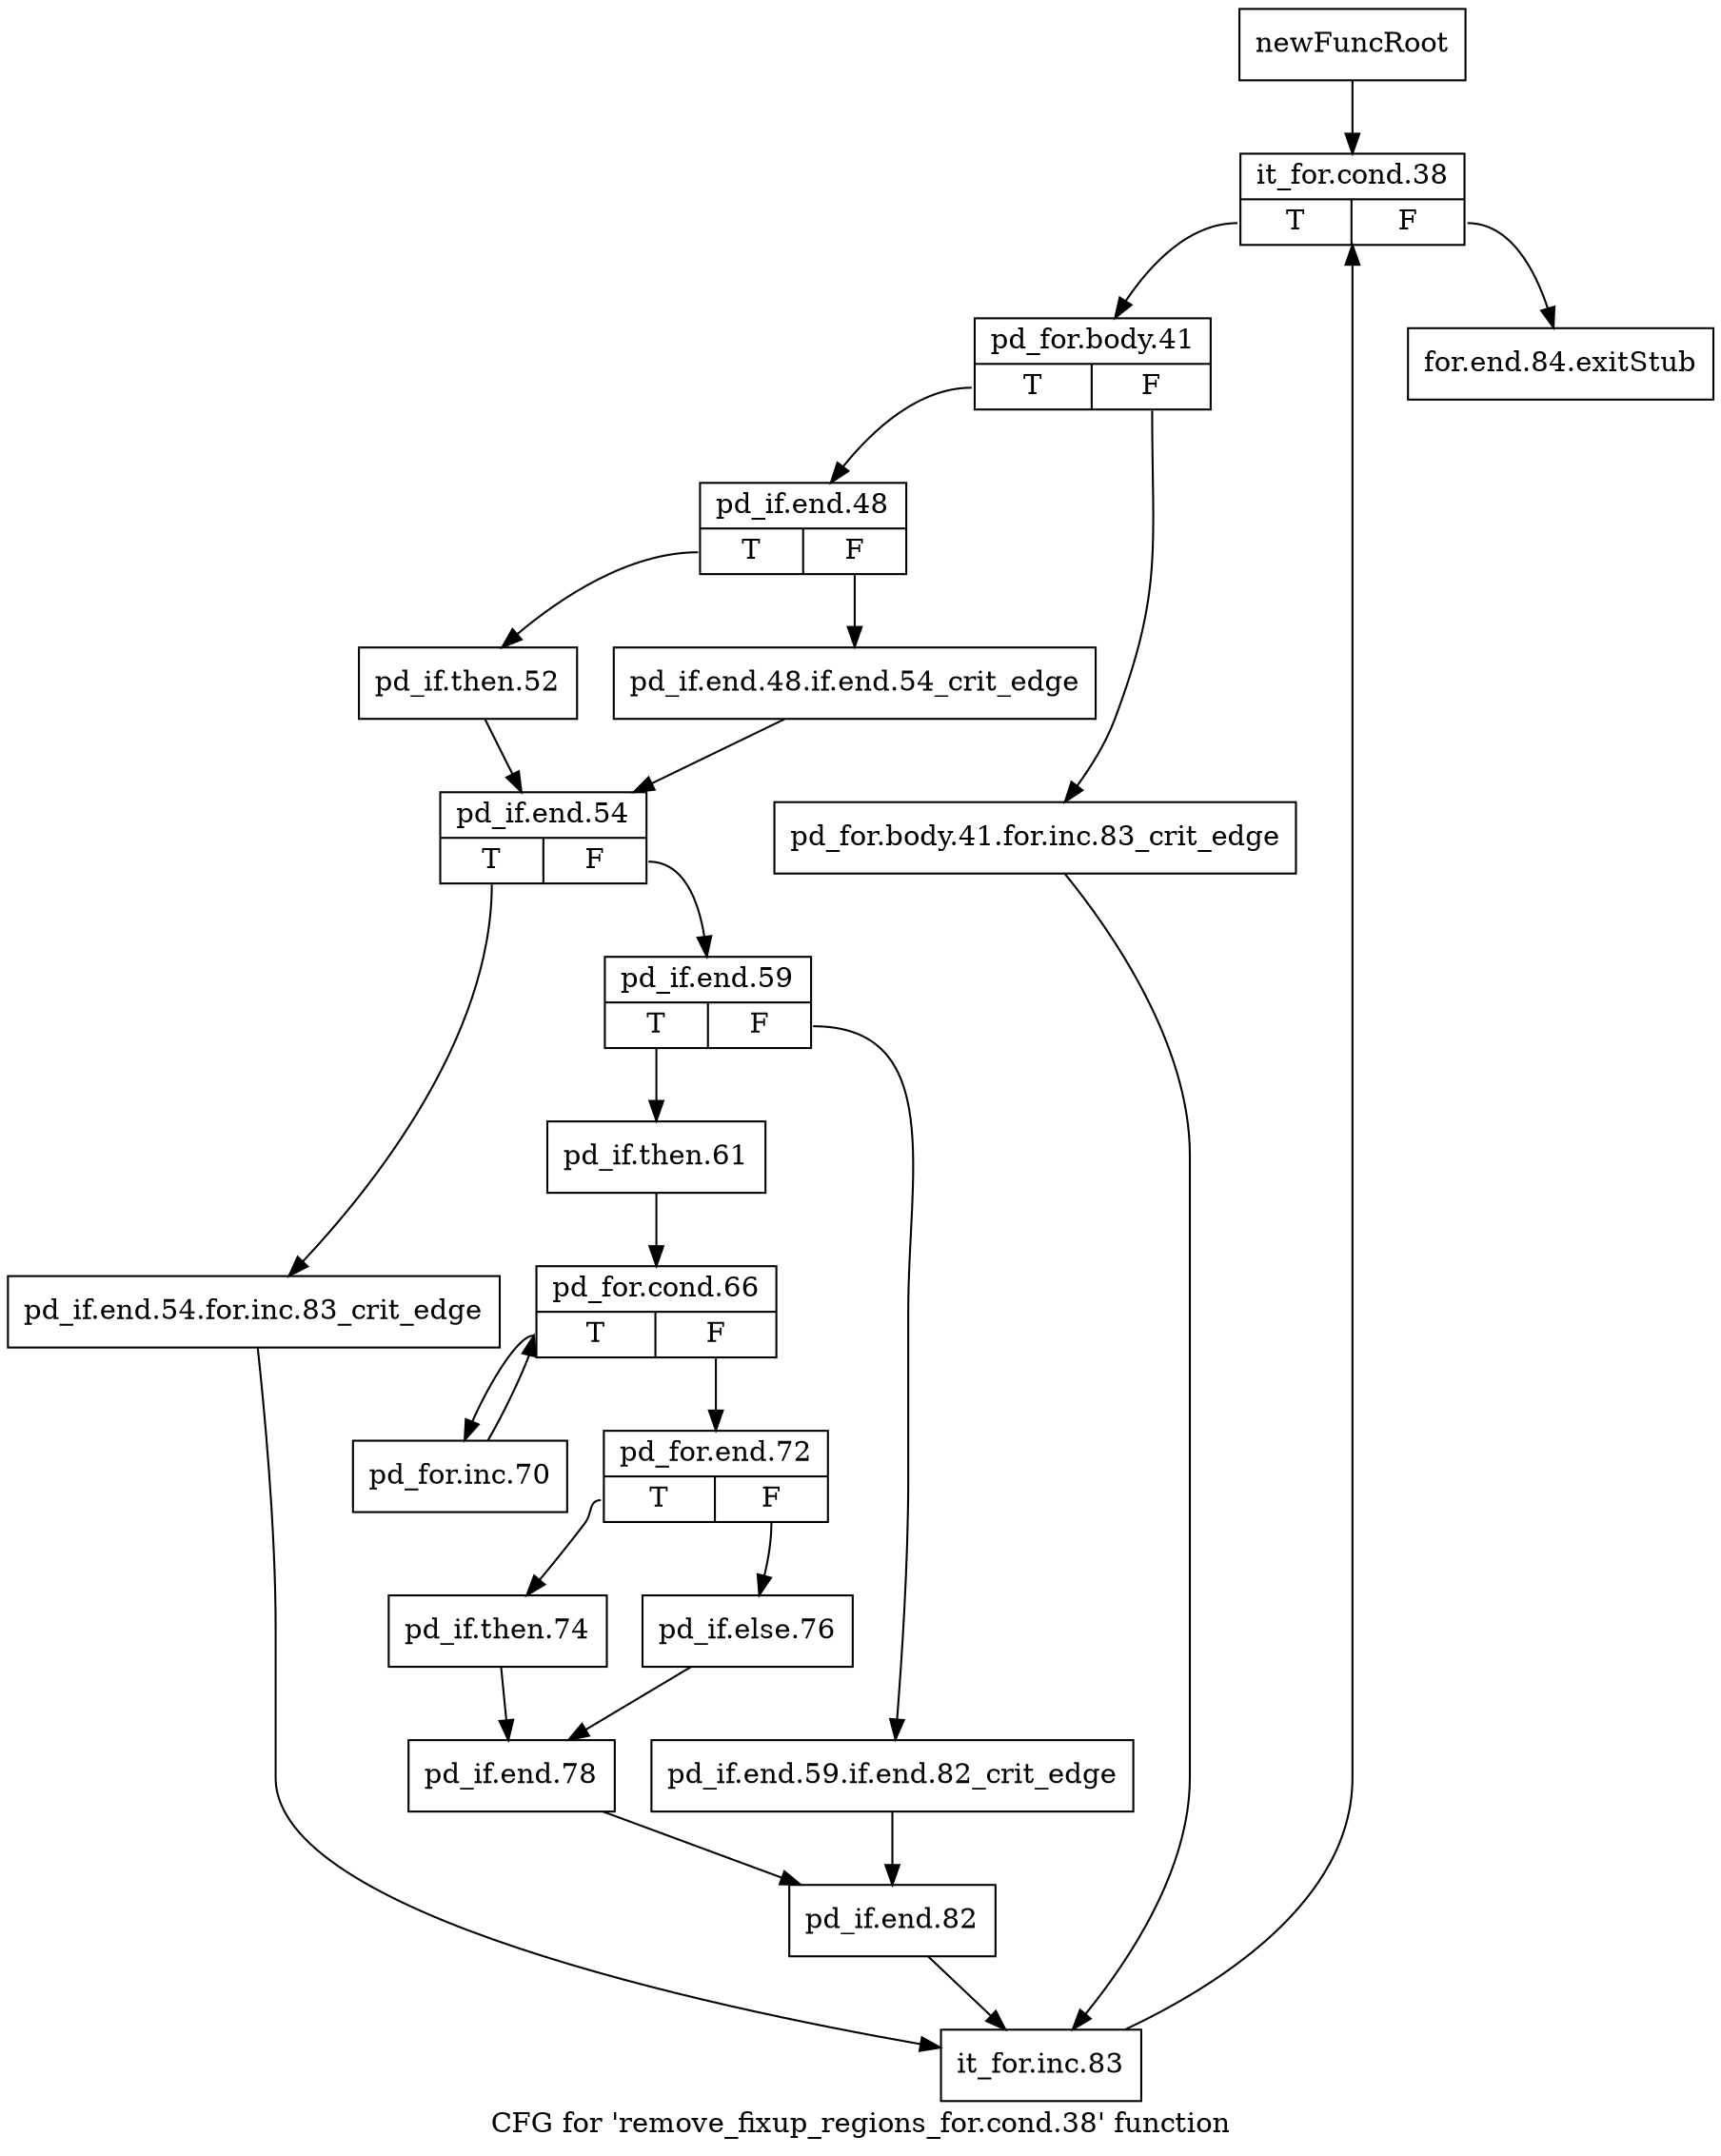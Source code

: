 digraph "CFG for 'remove_fixup_regions_for.cond.38' function" {
	label="CFG for 'remove_fixup_regions_for.cond.38' function";

	Node0xacca1a0 [shape=record,label="{newFuncRoot}"];
	Node0xacca1a0 -> Node0xacd3d00;
	Node0xacd3cb0 [shape=record,label="{for.end.84.exitStub}"];
	Node0xacd3d00 [shape=record,label="{it_for.cond.38|{<s0>T|<s1>F}}"];
	Node0xacd3d00:s0 -> Node0xacd3d50;
	Node0xacd3d00:s1 -> Node0xacd3cb0;
	Node0xacd3d50 [shape=record,label="{pd_for.body.41|{<s0>T|<s1>F}}"];
	Node0xacd3d50:s0 -> Node0xacd3df0;
	Node0xacd3d50:s1 -> Node0xacd3da0;
	Node0xacd3da0 [shape=record,label="{pd_for.body.41.for.inc.83_crit_edge}"];
	Node0xacd3da0 -> Node0xacd42a0;
	Node0xacd3df0 [shape=record,label="{pd_if.end.48|{<s0>T|<s1>F}}"];
	Node0xacd3df0:s0 -> Node0xacd3e90;
	Node0xacd3df0:s1 -> Node0xacd3e40;
	Node0xacd3e40 [shape=record,label="{pd_if.end.48.if.end.54_crit_edge}"];
	Node0xacd3e40 -> Node0xacd3ee0;
	Node0xacd3e90 [shape=record,label="{pd_if.then.52}"];
	Node0xacd3e90 -> Node0xacd3ee0;
	Node0xacd3ee0 [shape=record,label="{pd_if.end.54|{<s0>T|<s1>F}}"];
	Node0xacd3ee0:s0 -> Node0xacd4250;
	Node0xacd3ee0:s1 -> Node0xacd3f30;
	Node0xacd3f30 [shape=record,label="{pd_if.end.59|{<s0>T|<s1>F}}"];
	Node0xacd3f30:s0 -> Node0xacd3fd0;
	Node0xacd3f30:s1 -> Node0xacd3f80;
	Node0xacd3f80 [shape=record,label="{pd_if.end.59.if.end.82_crit_edge}"];
	Node0xacd3f80 -> Node0xacd41b0;
	Node0xacd3fd0 [shape=record,label="{pd_if.then.61}"];
	Node0xacd3fd0 -> Node0xacd4020;
	Node0xacd4020 [shape=record,label="{pd_for.cond.66|{<s0>T|<s1>F}}"];
	Node0xacd4020:s0 -> Node0xacd4200;
	Node0xacd4020:s1 -> Node0xacd4070;
	Node0xacd4070 [shape=record,label="{pd_for.end.72|{<s0>T|<s1>F}}"];
	Node0xacd4070:s0 -> Node0xacd4110;
	Node0xacd4070:s1 -> Node0xacd40c0;
	Node0xacd40c0 [shape=record,label="{pd_if.else.76}"];
	Node0xacd40c0 -> Node0xacd4160;
	Node0xacd4110 [shape=record,label="{pd_if.then.74}"];
	Node0xacd4110 -> Node0xacd4160;
	Node0xacd4160 [shape=record,label="{pd_if.end.78}"];
	Node0xacd4160 -> Node0xacd41b0;
	Node0xacd41b0 [shape=record,label="{pd_if.end.82}"];
	Node0xacd41b0 -> Node0xacd42a0;
	Node0xacd4200 [shape=record,label="{pd_for.inc.70}"];
	Node0xacd4200 -> Node0xacd4020;
	Node0xacd4250 [shape=record,label="{pd_if.end.54.for.inc.83_crit_edge}"];
	Node0xacd4250 -> Node0xacd42a0;
	Node0xacd42a0 [shape=record,label="{it_for.inc.83}"];
	Node0xacd42a0 -> Node0xacd3d00;
}
